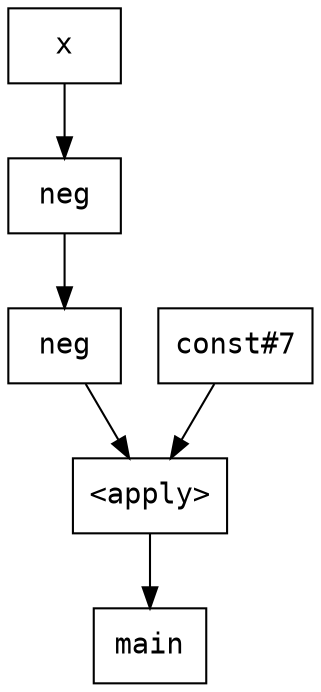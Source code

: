 digraph G {
  node [fontname="Courier",shape=box];
  flowInst0 [label="main"];
  flowInst1 [label="neg"];
  flowInst2 [label="const#7"];
  flowInst3 [label="<apply>"];
  flowInst4 [label="x"];
  flowInst5 [label="neg"];
  flowInst5 -> flowInst1;
  flowInst4 -> flowInst5;
  flowInst3 -> flowInst0;
  flowInst2 -> flowInst3;
  flowInst1 -> flowInst3;
}
